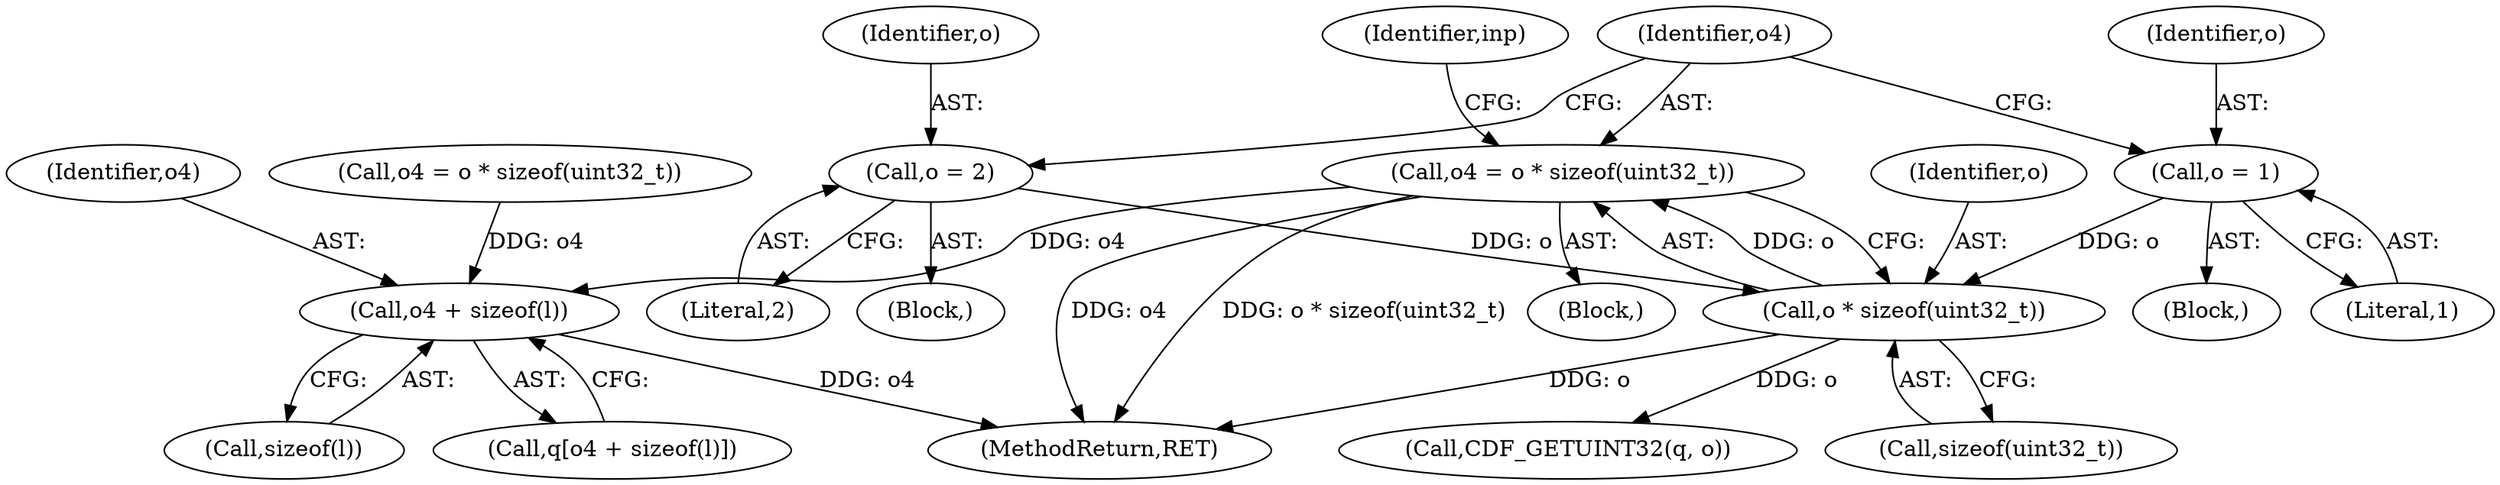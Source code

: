 digraph "0_file_f97486ef5dc3e8735440edc4fc8808c63e1a3ef0@integer" {
"1000374" [label="(Call,o4 = o * sizeof(uint32_t))"];
"1000376" [label="(Call,o * sizeof(uint32_t))"];
"1000363" [label="(Call,o = 2)"];
"1000371" [label="(Call,o = 1)"];
"1000742" [label="(Call,o4 + sizeof(l))"];
"1000742" [label="(Call,o4 + sizeof(l))"];
"1000377" [label="(Identifier,o)"];
"1000384" [label="(Identifier,inp)"];
"1000373" [label="(Literal,1)"];
"1000743" [label="(Identifier,o4)"];
"1000364" [label="(Identifier,o)"];
"1000372" [label="(Identifier,o)"];
"1000363" [label="(Call,o = 2)"];
"1000715" [label="(Call,CDF_GETUINT32(q, o))"];
"1000378" [label="(Call,sizeof(uint32_t))"];
"1000375" [label="(Identifier,o4)"];
"1000853" [label="(MethodReturn,RET)"];
"1000740" [label="(Call,q[o4 + sizeof(l)])"];
"1000371" [label="(Call,o = 1)"];
"1000781" [label="(Call,o4 = o * sizeof(uint32_t))"];
"1000258" [label="(Block,)"];
"1000376" [label="(Call,o * sizeof(uint32_t))"];
"1000367" [label="(Block,)"];
"1000365" [label="(Literal,2)"];
"1000744" [label="(Call,sizeof(l))"];
"1000374" [label="(Call,o4 = o * sizeof(uint32_t))"];
"1000349" [label="(Block,)"];
"1000374" -> "1000258"  [label="AST: "];
"1000374" -> "1000376"  [label="CFG: "];
"1000375" -> "1000374"  [label="AST: "];
"1000376" -> "1000374"  [label="AST: "];
"1000384" -> "1000374"  [label="CFG: "];
"1000374" -> "1000853"  [label="DDG: o * sizeof(uint32_t)"];
"1000374" -> "1000853"  [label="DDG: o4"];
"1000376" -> "1000374"  [label="DDG: o"];
"1000374" -> "1000742"  [label="DDG: o4"];
"1000376" -> "1000378"  [label="CFG: "];
"1000377" -> "1000376"  [label="AST: "];
"1000378" -> "1000376"  [label="AST: "];
"1000376" -> "1000853"  [label="DDG: o"];
"1000363" -> "1000376"  [label="DDG: o"];
"1000371" -> "1000376"  [label="DDG: o"];
"1000376" -> "1000715"  [label="DDG: o"];
"1000363" -> "1000349"  [label="AST: "];
"1000363" -> "1000365"  [label="CFG: "];
"1000364" -> "1000363"  [label="AST: "];
"1000365" -> "1000363"  [label="AST: "];
"1000375" -> "1000363"  [label="CFG: "];
"1000371" -> "1000367"  [label="AST: "];
"1000371" -> "1000373"  [label="CFG: "];
"1000372" -> "1000371"  [label="AST: "];
"1000373" -> "1000371"  [label="AST: "];
"1000375" -> "1000371"  [label="CFG: "];
"1000742" -> "1000740"  [label="AST: "];
"1000742" -> "1000744"  [label="CFG: "];
"1000743" -> "1000742"  [label="AST: "];
"1000744" -> "1000742"  [label="AST: "];
"1000740" -> "1000742"  [label="CFG: "];
"1000742" -> "1000853"  [label="DDG: o4"];
"1000781" -> "1000742"  [label="DDG: o4"];
}
